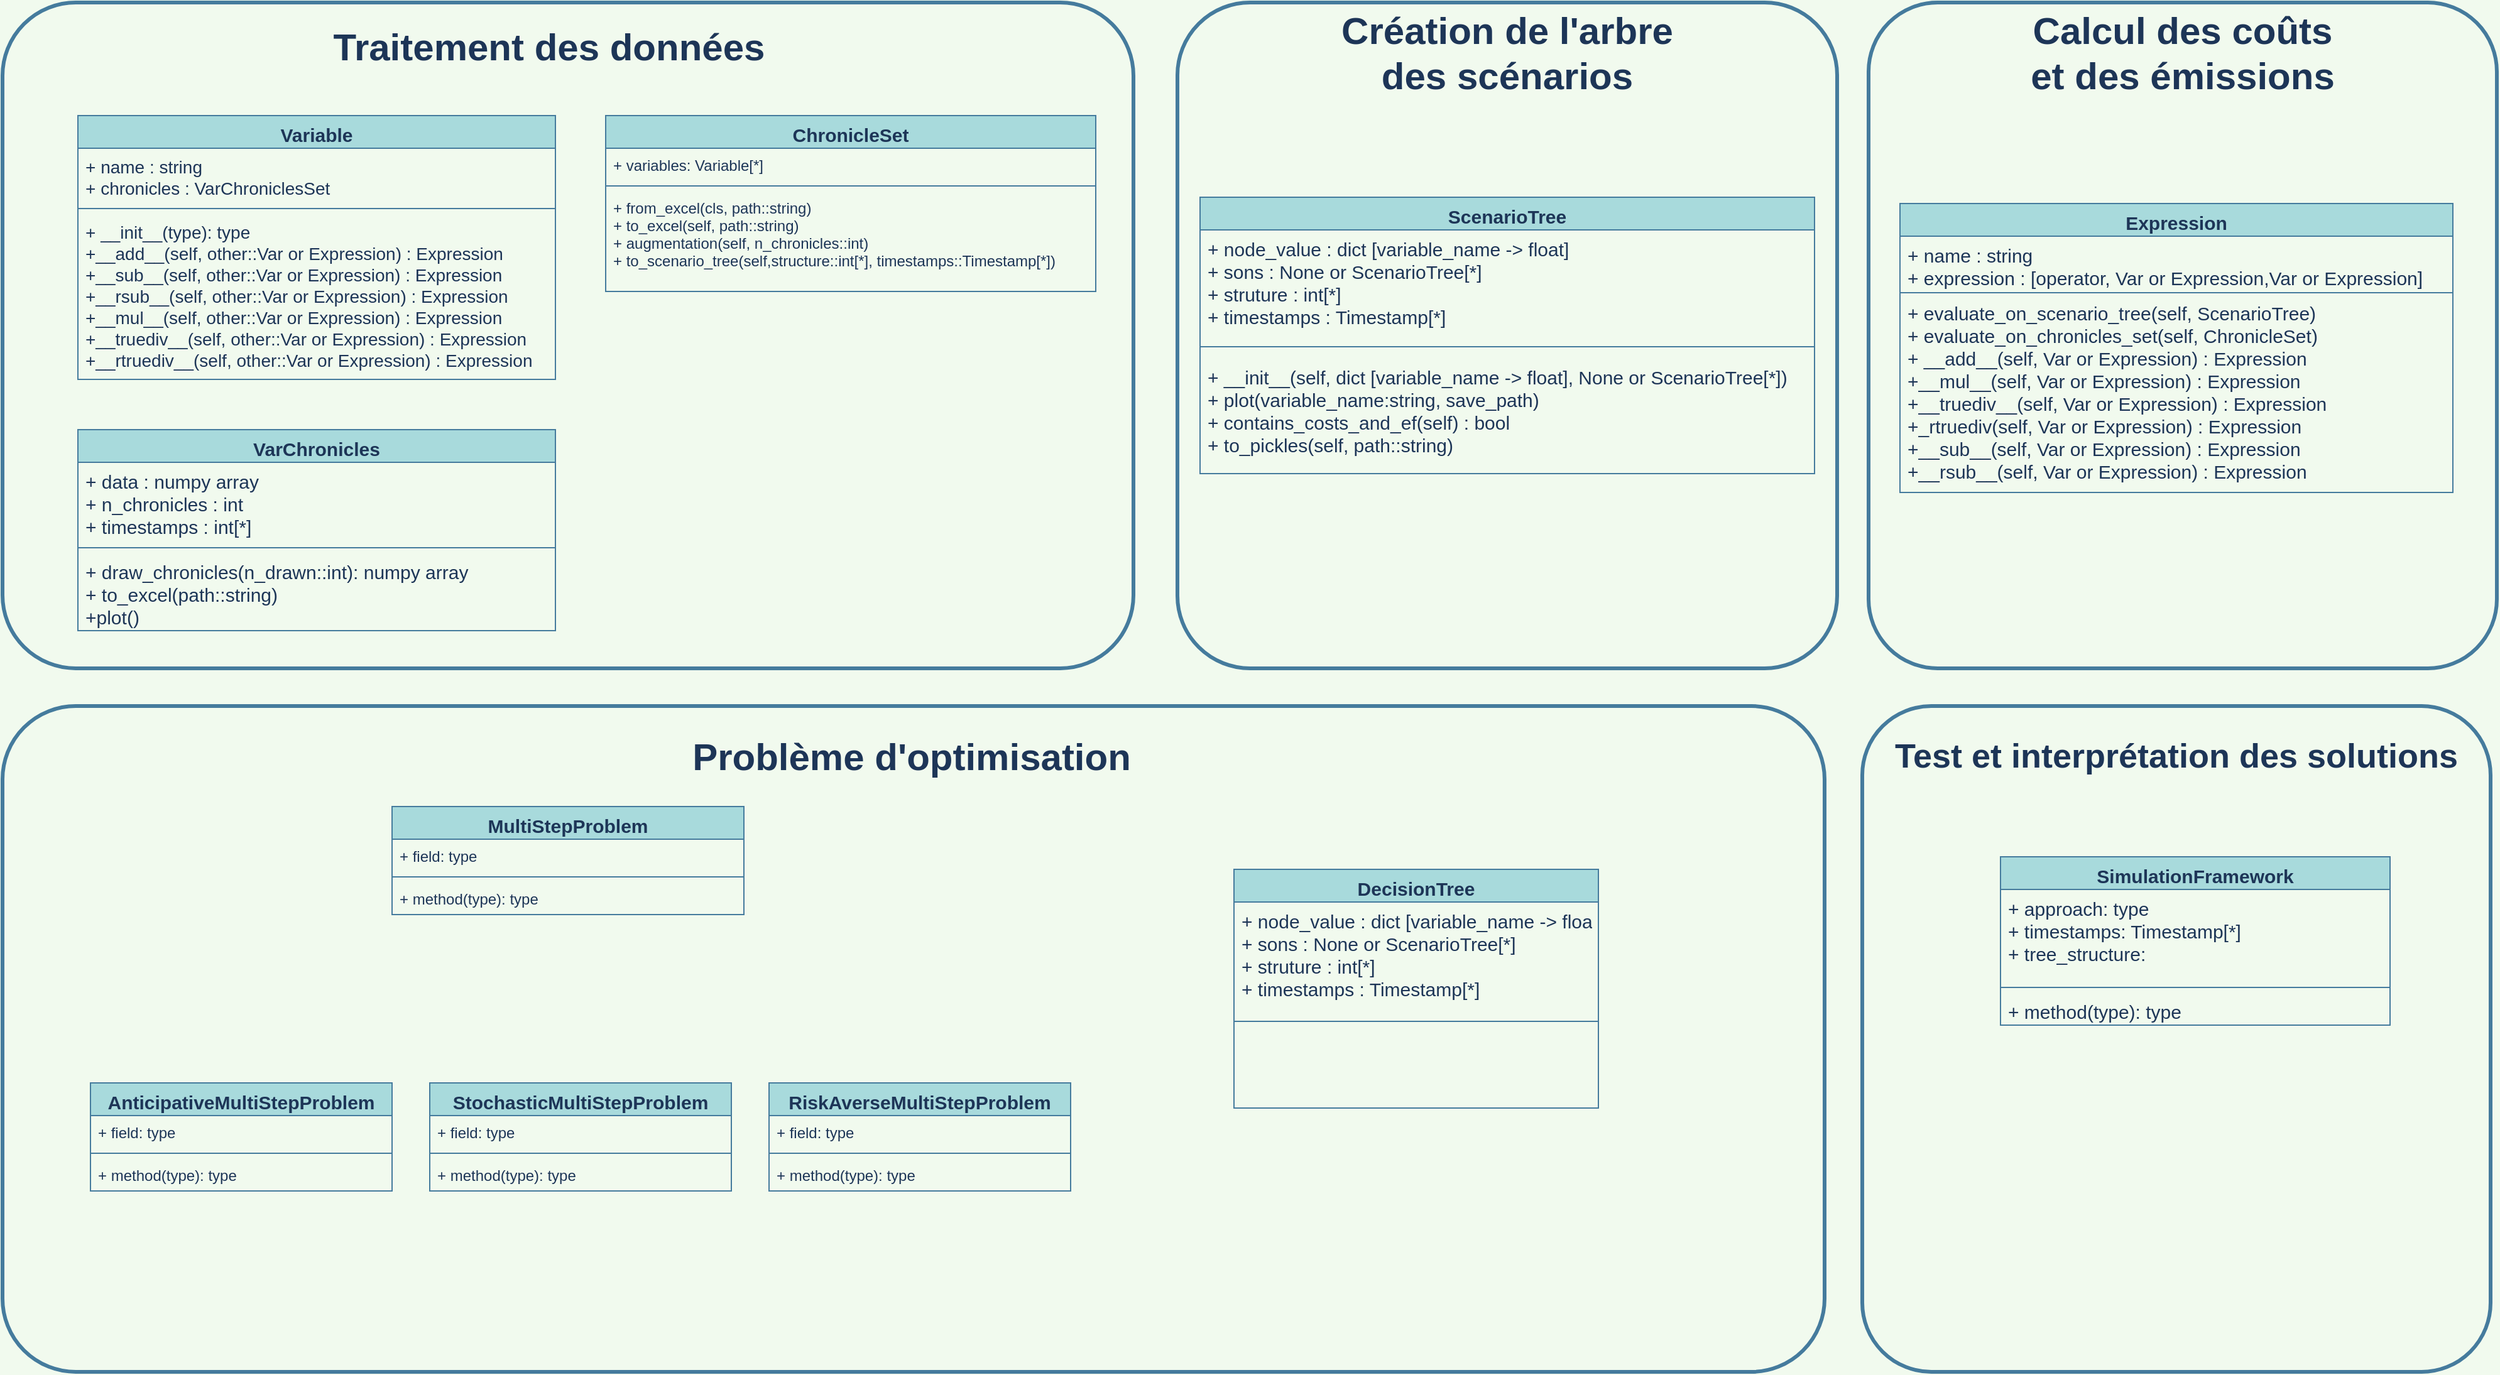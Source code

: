 <mxfile version="20.5.1" type="github">
  <diagram id="YrPUMRgpWzm4Fn-pUq0T" name="Page-1">
    <mxGraphModel dx="3351" dy="1400" grid="1" gridSize="10" guides="1" tooltips="1" connect="1" arrows="1" fold="1" page="1" pageScale="1" pageWidth="827" pageHeight="1169" background="#F1FAEE" math="0" shadow="0">
      <root>
        <mxCell id="0" />
        <mxCell id="1" parent="0" />
        <mxCell id="xvB01QNVO9UyKIm5b7mx-77" value="" style="rounded=1;whiteSpace=wrap;html=1;arcSize=11;connectable=0;allowArrows=0;strokeWidth=3;fillColor=none;strokeColor=#457B9D;pointerEvents=0;fontColor=#1D3557;" vertex="1" parent="1">
          <mxGeometry x="685" y="30.0" width="500" height="530" as="geometry" />
        </mxCell>
        <mxCell id="xvB01QNVO9UyKIm5b7mx-73" value="" style="rounded=1;whiteSpace=wrap;html=1;arcSize=11;connectable=0;allowArrows=0;strokeWidth=3;fillColor=none;strokeColor=#457B9D;pointerEvents=0;fontColor=#1D3557;" vertex="1" parent="1">
          <mxGeometry x="-800" y="30" width="900" height="530" as="geometry" />
        </mxCell>
        <mxCell id="xvB01QNVO9UyKIm5b7mx-2" value="Variable" style="swimlane;fontStyle=1;align=center;verticalAlign=top;childLayout=stackLayout;horizontal=1;startSize=26;horizontalStack=0;resizeParent=1;resizeParentMax=0;resizeLast=0;collapsible=1;marginBottom=0;fillColor=#A8DADC;strokeColor=#457B9D;fontColor=#1D3557;fontSize=15;" vertex="1" parent="1">
          <mxGeometry x="-740" y="120" width="380" height="210" as="geometry" />
        </mxCell>
        <mxCell id="xvB01QNVO9UyKIm5b7mx-3" value="+ name : string&#xa;+ chronicles : VarChroniclesSet&#xa;&#xa;" style="text;strokeColor=none;fillColor=none;align=left;verticalAlign=top;spacingLeft=4;spacingRight=4;overflow=hidden;rotatable=0;points=[[0,0.5],[1,0.5]];portConstraint=eastwest;fontSize=14;fontColor=#1D3557;" vertex="1" parent="xvB01QNVO9UyKIm5b7mx-2">
          <mxGeometry y="26" width="380" height="44" as="geometry" />
        </mxCell>
        <mxCell id="xvB01QNVO9UyKIm5b7mx-4" value="" style="line;strokeWidth=1;fillColor=none;align=left;verticalAlign=middle;spacingTop=-1;spacingLeft=3;spacingRight=3;rotatable=0;labelPosition=right;points=[];portConstraint=eastwest;strokeColor=#457B9D;fontColor=#1D3557;labelBackgroundColor=#F1FAEE;" vertex="1" parent="xvB01QNVO9UyKIm5b7mx-2">
          <mxGeometry y="70" width="380" height="8" as="geometry" />
        </mxCell>
        <mxCell id="xvB01QNVO9UyKIm5b7mx-5" value="+ __init__(type): type&#xa;+__add__(self, other::Var or Expression) : Expression&#xa;+__sub__(self, other::Var or Expression) : Expression&#xa;+__rsub__(self, other::Var or Expression) : Expression&#xa;+__mul__(self, other::Var or Expression) : Expression&#xa;+__truediv__(self, other::Var or Expression) : Expression&#xa;+__rtruediv__(self, other::Var or Expression) : Expression&#xa;" style="text;strokeColor=none;fillColor=none;align=left;verticalAlign=top;spacingLeft=4;spacingRight=4;overflow=hidden;rotatable=0;points=[[0,0.5],[1,0.5]];portConstraint=eastwest;fontSize=14;fontColor=#1D3557;" vertex="1" parent="xvB01QNVO9UyKIm5b7mx-2">
          <mxGeometry y="78" width="380" height="132" as="geometry" />
        </mxCell>
        <mxCell id="xvB01QNVO9UyKIm5b7mx-10" value="ScenarioTree" style="swimlane;fontStyle=1;align=center;verticalAlign=top;childLayout=stackLayout;horizontal=1;startSize=26;horizontalStack=0;resizeParent=1;resizeParentMax=0;resizeLast=0;collapsible=1;marginBottom=0;fillColor=#A8DADC;strokeColor=#457B9D;fontColor=#1D3557;fontSize=15;" vertex="1" parent="1">
          <mxGeometry x="153" y="185" width="489" height="220" as="geometry" />
        </mxCell>
        <mxCell id="xvB01QNVO9UyKIm5b7mx-11" value="+ node_value : dict [variable_name -&gt; float]&#xa;+ sons : None or ScenarioTree[*]&#xa;+ struture : int[*]&#xa;+ timestamps : Timestamp[*]&#xa;&#xa;&#xa;" style="text;strokeColor=none;fillColor=none;align=left;verticalAlign=top;spacingLeft=4;spacingRight=4;overflow=hidden;rotatable=0;points=[[0,0.5],[1,0.5]];portConstraint=eastwest;fontColor=#1D3557;fontSize=15;" vertex="1" parent="xvB01QNVO9UyKIm5b7mx-10">
          <mxGeometry y="26" width="489" height="84" as="geometry" />
        </mxCell>
        <mxCell id="xvB01QNVO9UyKIm5b7mx-12" value="" style="line;strokeWidth=1;fillColor=none;align=left;verticalAlign=middle;spacingTop=-1;spacingLeft=3;spacingRight=3;rotatable=0;labelPosition=right;points=[];portConstraint=eastwest;strokeColor=#457B9D;fontColor=#1D3557;labelBackgroundColor=#F1FAEE;" vertex="1" parent="xvB01QNVO9UyKIm5b7mx-10">
          <mxGeometry y="110" width="489" height="18" as="geometry" />
        </mxCell>
        <mxCell id="xvB01QNVO9UyKIm5b7mx-13" value="+ __init__(self, dict [variable_name -&gt; float], None or ScenarioTree[*])&#xa;+ plot(variable_name:string, save_path)&#xa;+ contains_costs_and_ef(self) : bool&#xa;+ to_pickles(self, path::string)&#xa;&#xa;&#xa;" style="text;strokeColor=none;fillColor=none;align=left;verticalAlign=top;spacingLeft=4;spacingRight=4;overflow=hidden;rotatable=0;points=[[0,0.5],[1,0.5]];portConstraint=eastwest;fontColor=#1D3557;fontSize=15;" vertex="1" parent="xvB01QNVO9UyKIm5b7mx-10">
          <mxGeometry y="128" width="489" height="92" as="geometry" />
        </mxCell>
        <mxCell id="xvB01QNVO9UyKIm5b7mx-32" value="Expression" style="swimlane;fontStyle=1;align=center;verticalAlign=top;childLayout=stackLayout;horizontal=1;startSize=26;horizontalStack=0;resizeParent=1;resizeParentMax=0;resizeLast=0;collapsible=1;marginBottom=0;fillColor=#A8DADC;strokeColor=#457B9D;fontColor=#1D3557;fontSize=15;" vertex="1" parent="1">
          <mxGeometry x="710" y="190.0" width="440" height="230" as="geometry" />
        </mxCell>
        <mxCell id="xvB01QNVO9UyKIm5b7mx-33" value="+ name : string&#xa;+ expression : [operator, Var or Expression,Var or Expression]" style="text;strokeColor=none;fillColor=none;align=left;verticalAlign=top;spacingLeft=4;spacingRight=4;overflow=hidden;rotatable=0;points=[[0,0.5],[1,0.5]];portConstraint=eastwest;fontColor=#1D3557;fontSize=15;" vertex="1" parent="xvB01QNVO9UyKIm5b7mx-32">
          <mxGeometry y="26" width="440" height="44" as="geometry" />
        </mxCell>
        <mxCell id="xvB01QNVO9UyKIm5b7mx-34" value="" style="line;strokeWidth=1;fillColor=none;align=left;verticalAlign=middle;spacingTop=-1;spacingLeft=3;spacingRight=3;rotatable=0;labelPosition=right;points=[];portConstraint=eastwest;strokeColor=#457B9D;fontColor=#1D3557;labelBackgroundColor=#F1FAEE;" vertex="1" parent="xvB01QNVO9UyKIm5b7mx-32">
          <mxGeometry y="70" width="440" height="2" as="geometry" />
        </mxCell>
        <mxCell id="xvB01QNVO9UyKIm5b7mx-35" value="+ evaluate_on_scenario_tree(self, ScenarioTree)&#xa;+ evaluate_on_chronicles_set(self, ChronicleSet)&#xa;+ __add__(self, Var or Expression) : Expression&#xa;+__mul__(self, Var or Expression) : Expression&#xa;+__truediv__(self, Var or Expression) : Expression&#xa;+_rtruediv(self, Var or Expression) : Expression&#xa;+__sub__(self, Var or Expression) : Expression&#xa;+__rsub__(self, Var or Expression) : Expression&#xa;&#xa;&#xa;&#xa;" style="text;strokeColor=none;fillColor=none;align=left;verticalAlign=top;spacingLeft=4;spacingRight=4;overflow=hidden;rotatable=0;points=[[0,0.5],[1,0.5]];portConstraint=eastwest;fontColor=#1D3557;fontSize=15;" vertex="1" parent="xvB01QNVO9UyKIm5b7mx-32">
          <mxGeometry y="72" width="440" height="158" as="geometry" />
        </mxCell>
        <mxCell id="xvB01QNVO9UyKIm5b7mx-37" value="VarChronicles" style="swimlane;fontStyle=1;align=center;verticalAlign=top;childLayout=stackLayout;horizontal=1;startSize=26;horizontalStack=0;resizeParent=1;resizeParentMax=0;resizeLast=0;collapsible=1;marginBottom=0;fillColor=#A8DADC;strokeColor=#457B9D;fontColor=#1D3557;fontSize=15;" vertex="1" parent="1">
          <mxGeometry x="-740" y="370" width="380" height="160" as="geometry" />
        </mxCell>
        <mxCell id="xvB01QNVO9UyKIm5b7mx-38" value="+ data : numpy array&#xa;+ n_chronicles : int&#xa;+ timestamps : int[*]" style="text;strokeColor=none;fillColor=none;align=left;verticalAlign=top;spacingLeft=4;spacingRight=4;overflow=hidden;rotatable=0;points=[[0,0.5],[1,0.5]];portConstraint=eastwest;fontColor=#1D3557;fontSize=15;" vertex="1" parent="xvB01QNVO9UyKIm5b7mx-37">
          <mxGeometry y="26" width="380" height="64" as="geometry" />
        </mxCell>
        <mxCell id="xvB01QNVO9UyKIm5b7mx-39" value="" style="line;strokeWidth=1;fillColor=none;align=left;verticalAlign=middle;spacingTop=-1;spacingLeft=3;spacingRight=3;rotatable=0;labelPosition=right;points=[];portConstraint=eastwest;strokeColor=#457B9D;fontColor=#1D3557;labelBackgroundColor=#F1FAEE;" vertex="1" parent="xvB01QNVO9UyKIm5b7mx-37">
          <mxGeometry y="90" width="380" height="8" as="geometry" />
        </mxCell>
        <mxCell id="xvB01QNVO9UyKIm5b7mx-40" value="+ draw_chronicles(n_drawn::int): numpy array&#xa;+ to_excel(path::string)&#xa;+plot()&#xa;&#xa;&#xa;" style="text;strokeColor=none;fillColor=none;align=left;verticalAlign=top;spacingLeft=4;spacingRight=4;overflow=hidden;rotatable=0;points=[[0,0.5],[1,0.5]];portConstraint=eastwest;fontColor=#1D3557;fontSize=15;" vertex="1" parent="xvB01QNVO9UyKIm5b7mx-37">
          <mxGeometry y="98" width="380" height="62" as="geometry" />
        </mxCell>
        <mxCell id="xvB01QNVO9UyKIm5b7mx-41" value="ChronicleSet" style="swimlane;fontStyle=1;align=center;verticalAlign=top;childLayout=stackLayout;horizontal=1;startSize=26;horizontalStack=0;resizeParent=1;resizeParentMax=0;resizeLast=0;collapsible=1;marginBottom=0;fillColor=#A8DADC;strokeColor=#457B9D;fontColor=#1D3557;fontSize=15;" vertex="1" parent="1">
          <mxGeometry x="-320" y="120" width="390" height="140" as="geometry" />
        </mxCell>
        <mxCell id="xvB01QNVO9UyKIm5b7mx-42" value="+ variables: Variable[*]" style="text;strokeColor=none;fillColor=none;align=left;verticalAlign=top;spacingLeft=4;spacingRight=4;overflow=hidden;rotatable=0;points=[[0,0.5],[1,0.5]];portConstraint=eastwest;fontColor=#1D3557;" vertex="1" parent="xvB01QNVO9UyKIm5b7mx-41">
          <mxGeometry y="26" width="390" height="26" as="geometry" />
        </mxCell>
        <mxCell id="xvB01QNVO9UyKIm5b7mx-43" value="" style="line;strokeWidth=1;fillColor=none;align=left;verticalAlign=middle;spacingTop=-1;spacingLeft=3;spacingRight=3;rotatable=0;labelPosition=right;points=[];portConstraint=eastwest;strokeColor=#457B9D;fontColor=#1D3557;labelBackgroundColor=#F1FAEE;" vertex="1" parent="xvB01QNVO9UyKIm5b7mx-41">
          <mxGeometry y="52" width="390" height="8" as="geometry" />
        </mxCell>
        <mxCell id="xvB01QNVO9UyKIm5b7mx-44" value="+ from_excel(cls, path::string)&#xa;+ to_excel(self, path::string)&#xa;+ augmentation(self, n_chronicles::int)&#xa;+ to_scenario_tree(self,structure::int[*], timestamps::Timestamp[*])&#xa;&#xa;&#xa;" style="text;strokeColor=none;fillColor=none;align=left;verticalAlign=top;spacingLeft=4;spacingRight=4;overflow=hidden;rotatable=0;points=[[0,0.5],[1,0.5]];portConstraint=eastwest;fontColor=#1D3557;" vertex="1" parent="xvB01QNVO9UyKIm5b7mx-41">
          <mxGeometry y="60" width="390" height="80" as="geometry" />
        </mxCell>
        <mxCell id="xvB01QNVO9UyKIm5b7mx-47" value="DecisionTree" style="swimlane;fontStyle=1;align=center;verticalAlign=top;childLayout=stackLayout;horizontal=1;startSize=26;horizontalStack=0;resizeParent=1;resizeParentMax=0;resizeLast=0;collapsible=1;marginBottom=0;fillColor=#A8DADC;strokeColor=#457B9D;fontColor=#1D3557;fontSize=15;" vertex="1" parent="1">
          <mxGeometry x="180" y="720" width="290" height="190" as="geometry" />
        </mxCell>
        <mxCell id="xvB01QNVO9UyKIm5b7mx-48" value="+ node_value : dict [variable_name -&gt; float]&#xa;+ sons : None or ScenarioTree[*]&#xa;+ struture : int[*]&#xa;+ timestamps : Timestamp[*]&#xa;&#xa;&#xa;" style="text;strokeColor=none;fillColor=none;align=left;verticalAlign=top;spacingLeft=4;spacingRight=4;overflow=hidden;rotatable=0;points=[[0,0.5],[1,0.5]];portConstraint=eastwest;fontColor=#1D3557;fontSize=15;" vertex="1" parent="xvB01QNVO9UyKIm5b7mx-47">
          <mxGeometry y="26" width="290" height="94" as="geometry" />
        </mxCell>
        <mxCell id="xvB01QNVO9UyKIm5b7mx-49" value="" style="line;strokeWidth=1;fillColor=none;align=left;verticalAlign=middle;spacingTop=-1;spacingLeft=3;spacingRight=3;rotatable=0;labelPosition=right;points=[];portConstraint=eastwest;strokeColor=#457B9D;fontColor=#1D3557;labelBackgroundColor=#F1FAEE;" vertex="1" parent="xvB01QNVO9UyKIm5b7mx-47">
          <mxGeometry y="120" width="290" height="2" as="geometry" />
        </mxCell>
        <mxCell id="xvB01QNVO9UyKIm5b7mx-50" value="&#xa;&#xa;" style="text;strokeColor=none;fillColor=none;align=left;verticalAlign=top;spacingLeft=4;spacingRight=4;overflow=hidden;rotatable=0;points=[[0,0.5],[1,0.5]];portConstraint=eastwest;fontColor=#1D3557;" vertex="1" parent="xvB01QNVO9UyKIm5b7mx-47">
          <mxGeometry y="122" width="290" height="68" as="geometry" />
        </mxCell>
        <mxCell id="xvB01QNVO9UyKIm5b7mx-53" value="MultiStepProblem" style="swimlane;fontStyle=1;align=center;verticalAlign=top;childLayout=stackLayout;horizontal=1;startSize=26;horizontalStack=0;resizeParent=1;resizeParentMax=0;resizeLast=0;collapsible=1;marginBottom=0;fillColor=#A8DADC;strokeColor=#457B9D;fontColor=#1D3557;fontSize=15;" vertex="1" parent="1">
          <mxGeometry x="-490" y="670" width="280" height="86" as="geometry" />
        </mxCell>
        <mxCell id="xvB01QNVO9UyKIm5b7mx-54" value="+ field: type" style="text;strokeColor=none;fillColor=none;align=left;verticalAlign=top;spacingLeft=4;spacingRight=4;overflow=hidden;rotatable=0;points=[[0,0.5],[1,0.5]];portConstraint=eastwest;fontColor=#1D3557;" vertex="1" parent="xvB01QNVO9UyKIm5b7mx-53">
          <mxGeometry y="26" width="280" height="26" as="geometry" />
        </mxCell>
        <mxCell id="xvB01QNVO9UyKIm5b7mx-55" value="" style="line;strokeWidth=1;fillColor=none;align=left;verticalAlign=middle;spacingTop=-1;spacingLeft=3;spacingRight=3;rotatable=0;labelPosition=right;points=[];portConstraint=eastwest;strokeColor=#457B9D;fontColor=#1D3557;labelBackgroundColor=#F1FAEE;" vertex="1" parent="xvB01QNVO9UyKIm5b7mx-53">
          <mxGeometry y="52" width="280" height="8" as="geometry" />
        </mxCell>
        <mxCell id="xvB01QNVO9UyKIm5b7mx-56" value="+ method(type): type" style="text;strokeColor=none;fillColor=none;align=left;verticalAlign=top;spacingLeft=4;spacingRight=4;overflow=hidden;rotatable=0;points=[[0,0.5],[1,0.5]];portConstraint=eastwest;fontColor=#1D3557;" vertex="1" parent="xvB01QNVO9UyKIm5b7mx-53">
          <mxGeometry y="60" width="280" height="26" as="geometry" />
        </mxCell>
        <mxCell id="xvB01QNVO9UyKIm5b7mx-57" value="StochasticMultiStepProblem" style="swimlane;fontStyle=1;align=center;verticalAlign=top;childLayout=stackLayout;horizontal=1;startSize=26;horizontalStack=0;resizeParent=1;resizeParentMax=0;resizeLast=0;collapsible=1;marginBottom=0;fillColor=#A8DADC;strokeColor=#457B9D;fontColor=#1D3557;fontSize=15;" vertex="1" parent="1">
          <mxGeometry x="-460" y="890" width="240" height="86" as="geometry" />
        </mxCell>
        <mxCell id="xvB01QNVO9UyKIm5b7mx-58" value="+ field: type" style="text;strokeColor=none;fillColor=none;align=left;verticalAlign=top;spacingLeft=4;spacingRight=4;overflow=hidden;rotatable=0;points=[[0,0.5],[1,0.5]];portConstraint=eastwest;fontColor=#1D3557;" vertex="1" parent="xvB01QNVO9UyKIm5b7mx-57">
          <mxGeometry y="26" width="240" height="26" as="geometry" />
        </mxCell>
        <mxCell id="xvB01QNVO9UyKIm5b7mx-59" value="" style="line;strokeWidth=1;fillColor=none;align=left;verticalAlign=middle;spacingTop=-1;spacingLeft=3;spacingRight=3;rotatable=0;labelPosition=right;points=[];portConstraint=eastwest;strokeColor=#457B9D;fontColor=#1D3557;labelBackgroundColor=#F1FAEE;" vertex="1" parent="xvB01QNVO9UyKIm5b7mx-57">
          <mxGeometry y="52" width="240" height="8" as="geometry" />
        </mxCell>
        <mxCell id="xvB01QNVO9UyKIm5b7mx-60" value="+ method(type): type" style="text;strokeColor=none;fillColor=none;align=left;verticalAlign=top;spacingLeft=4;spacingRight=4;overflow=hidden;rotatable=0;points=[[0,0.5],[1,0.5]];portConstraint=eastwest;fontColor=#1D3557;" vertex="1" parent="xvB01QNVO9UyKIm5b7mx-57">
          <mxGeometry y="60" width="240" height="26" as="geometry" />
        </mxCell>
        <mxCell id="xvB01QNVO9UyKIm5b7mx-61" value="AnticipativeMultiStepProblem" style="swimlane;fontStyle=1;align=center;verticalAlign=top;childLayout=stackLayout;horizontal=1;startSize=26;horizontalStack=0;resizeParent=1;resizeParentMax=0;resizeLast=0;collapsible=1;marginBottom=0;fillColor=#A8DADC;strokeColor=#457B9D;fontColor=#1D3557;fontSize=15;" vertex="1" parent="1">
          <mxGeometry x="-730" y="890" width="240" height="86" as="geometry" />
        </mxCell>
        <mxCell id="xvB01QNVO9UyKIm5b7mx-62" value="+ field: type" style="text;strokeColor=none;fillColor=none;align=left;verticalAlign=top;spacingLeft=4;spacingRight=4;overflow=hidden;rotatable=0;points=[[0,0.5],[1,0.5]];portConstraint=eastwest;fontColor=#1D3557;" vertex="1" parent="xvB01QNVO9UyKIm5b7mx-61">
          <mxGeometry y="26" width="240" height="26" as="geometry" />
        </mxCell>
        <mxCell id="xvB01QNVO9UyKIm5b7mx-63" value="" style="line;strokeWidth=1;fillColor=none;align=left;verticalAlign=middle;spacingTop=-1;spacingLeft=3;spacingRight=3;rotatable=0;labelPosition=right;points=[];portConstraint=eastwest;strokeColor=#457B9D;fontColor=#1D3557;labelBackgroundColor=#F1FAEE;" vertex="1" parent="xvB01QNVO9UyKIm5b7mx-61">
          <mxGeometry y="52" width="240" height="8" as="geometry" />
        </mxCell>
        <mxCell id="xvB01QNVO9UyKIm5b7mx-64" value="+ method(type): type" style="text;strokeColor=none;fillColor=none;align=left;verticalAlign=top;spacingLeft=4;spacingRight=4;overflow=hidden;rotatable=0;points=[[0,0.5],[1,0.5]];portConstraint=eastwest;fontColor=#1D3557;" vertex="1" parent="xvB01QNVO9UyKIm5b7mx-61">
          <mxGeometry y="60" width="240" height="26" as="geometry" />
        </mxCell>
        <mxCell id="xvB01QNVO9UyKIm5b7mx-65" value="RiskAverseMultiStepProblem" style="swimlane;fontStyle=1;align=center;verticalAlign=top;childLayout=stackLayout;horizontal=1;startSize=26;horizontalStack=0;resizeParent=1;resizeParentMax=0;resizeLast=0;collapsible=1;marginBottom=0;fillColor=#A8DADC;strokeColor=#457B9D;fontColor=#1D3557;fontSize=15;" vertex="1" parent="1">
          <mxGeometry x="-190" y="890" width="240" height="86" as="geometry" />
        </mxCell>
        <mxCell id="xvB01QNVO9UyKIm5b7mx-66" value="+ field: type" style="text;strokeColor=none;fillColor=none;align=left;verticalAlign=top;spacingLeft=4;spacingRight=4;overflow=hidden;rotatable=0;points=[[0,0.5],[1,0.5]];portConstraint=eastwest;fontColor=#1D3557;" vertex="1" parent="xvB01QNVO9UyKIm5b7mx-65">
          <mxGeometry y="26" width="240" height="26" as="geometry" />
        </mxCell>
        <mxCell id="xvB01QNVO9UyKIm5b7mx-67" value="" style="line;strokeWidth=1;fillColor=none;align=left;verticalAlign=middle;spacingTop=-1;spacingLeft=3;spacingRight=3;rotatable=0;labelPosition=right;points=[];portConstraint=eastwest;strokeColor=#457B9D;fontColor=#1D3557;labelBackgroundColor=#F1FAEE;" vertex="1" parent="xvB01QNVO9UyKIm5b7mx-65">
          <mxGeometry y="52" width="240" height="8" as="geometry" />
        </mxCell>
        <mxCell id="xvB01QNVO9UyKIm5b7mx-68" value="+ method(type): type" style="text;strokeColor=none;fillColor=none;align=left;verticalAlign=top;spacingLeft=4;spacingRight=4;overflow=hidden;rotatable=0;points=[[0,0.5],[1,0.5]];portConstraint=eastwest;fontColor=#1D3557;" vertex="1" parent="xvB01QNVO9UyKIm5b7mx-65">
          <mxGeometry y="60" width="240" height="26" as="geometry" />
        </mxCell>
        <mxCell id="xvB01QNVO9UyKIm5b7mx-69" value="SimulationFramework" style="swimlane;fontStyle=1;align=center;verticalAlign=top;childLayout=stackLayout;horizontal=1;startSize=26;horizontalStack=0;resizeParent=1;resizeParentMax=0;resizeLast=0;collapsible=1;marginBottom=0;fillColor=#A8DADC;strokeColor=#457B9D;fontColor=#1D3557;fontSize=15;" vertex="1" parent="1">
          <mxGeometry x="790" y="710" width="310" height="134" as="geometry" />
        </mxCell>
        <mxCell id="xvB01QNVO9UyKIm5b7mx-70" value="+ approach: type&#xa;+ timestamps: Timestamp[*]&#xa;+ tree_structure: &#xa;" style="text;strokeColor=none;fillColor=none;align=left;verticalAlign=top;spacingLeft=4;spacingRight=4;overflow=hidden;rotatable=0;points=[[0,0.5],[1,0.5]];portConstraint=eastwest;fontColor=#1D3557;fontSize=15;" vertex="1" parent="xvB01QNVO9UyKIm5b7mx-69">
          <mxGeometry y="26" width="310" height="74" as="geometry" />
        </mxCell>
        <mxCell id="xvB01QNVO9UyKIm5b7mx-71" value="" style="line;strokeWidth=1;fillColor=none;align=left;verticalAlign=middle;spacingTop=-1;spacingLeft=3;spacingRight=3;rotatable=0;labelPosition=right;points=[];portConstraint=eastwest;strokeColor=#457B9D;fontColor=#1D3557;labelBackgroundColor=#F1FAEE;" vertex="1" parent="xvB01QNVO9UyKIm5b7mx-69">
          <mxGeometry y="100" width="310" height="8" as="geometry" />
        </mxCell>
        <mxCell id="xvB01QNVO9UyKIm5b7mx-72" value="+ method(type): type" style="text;strokeColor=none;fillColor=none;align=left;verticalAlign=top;spacingLeft=4;spacingRight=4;overflow=hidden;rotatable=0;points=[[0,0.5],[1,0.5]];portConstraint=eastwest;fontColor=#1D3557;fontSize=15;" vertex="1" parent="xvB01QNVO9UyKIm5b7mx-69">
          <mxGeometry y="108" width="310" height="26" as="geometry" />
        </mxCell>
        <mxCell id="xvB01QNVO9UyKIm5b7mx-74" value="&lt;b&gt;&lt;font style=&quot;font-size: 30px;&quot;&gt;Traitement des données&lt;/font&gt;&lt;/b&gt;" style="text;html=1;strokeColor=none;fillColor=none;align=center;verticalAlign=middle;whiteSpace=wrap;rounded=0;strokeWidth=3;fontColor=#1D3557;" vertex="1" parent="1">
          <mxGeometry x="-610" y="50" width="490" height="30" as="geometry" />
        </mxCell>
        <mxCell id="xvB01QNVO9UyKIm5b7mx-75" value="" style="rounded=1;whiteSpace=wrap;html=1;arcSize=11;connectable=0;allowArrows=0;strokeWidth=3;fillColor=none;strokeColor=#457B9D;pointerEvents=0;fontColor=#1D3557;" vertex="1" parent="1">
          <mxGeometry x="135" y="30" width="525" height="530" as="geometry" />
        </mxCell>
        <mxCell id="xvB01QNVO9UyKIm5b7mx-76" value="&lt;div style=&quot;font-size: 30px;&quot;&gt;&lt;font style=&quot;font-size: 30px;&quot;&gt;&lt;b&gt;&lt;font style=&quot;font-size: 30px;&quot;&gt;Création de l&#39;arbre&lt;/font&gt;&lt;/b&gt;&lt;/font&gt;&lt;/div&gt;&lt;div style=&quot;font-size: 30px;&quot;&gt;&lt;font style=&quot;font-size: 30px;&quot;&gt;&lt;b&gt;&lt;font style=&quot;font-size: 30px;&quot;&gt;des scénarios&lt;br&gt;&lt;/font&gt;&lt;/b&gt;&lt;/font&gt;&lt;/div&gt;" style="text;html=1;strokeColor=none;fillColor=none;align=center;verticalAlign=middle;whiteSpace=wrap;rounded=0;strokeWidth=3;fontColor=#1D3557;" vertex="1" parent="1">
          <mxGeometry x="135" y="30" width="525" height="80" as="geometry" />
        </mxCell>
        <mxCell id="xvB01QNVO9UyKIm5b7mx-78" value="&lt;div&gt;&lt;font style=&quot;font-size: 30px;&quot;&gt;&lt;b&gt;Calcul des coûts &lt;br&gt;&lt;/b&gt;&lt;/font&gt;&lt;/div&gt;&lt;div&gt;&lt;font style=&quot;font-size: 30px;&quot;&gt;&lt;b&gt;et des émissions&lt;/b&gt;&lt;/font&gt;&lt;/div&gt;" style="text;html=1;strokeColor=none;fillColor=none;align=center;verticalAlign=middle;whiteSpace=wrap;rounded=0;strokeWidth=3;fontColor=#1D3557;" vertex="1" parent="1">
          <mxGeometry x="685" y="30.0" width="500" height="80" as="geometry" />
        </mxCell>
        <mxCell id="xvB01QNVO9UyKIm5b7mx-79" value="" style="rounded=1;whiteSpace=wrap;html=1;arcSize=11;connectable=0;allowArrows=0;strokeWidth=3;fillColor=none;strokeColor=#457B9D;pointerEvents=0;fontColor=#1D3557;" vertex="1" parent="1">
          <mxGeometry x="-800" y="590" width="1450" height="530" as="geometry" />
        </mxCell>
        <mxCell id="xvB01QNVO9UyKIm5b7mx-80" value="&lt;div style=&quot;font-size: 30px;&quot;&gt;&lt;font style=&quot;font-size: 30px;&quot;&gt;&lt;b&gt;&lt;font style=&quot;font-size: 30px;&quot;&gt;Problème d&#39;optimisation&lt;br&gt;&lt;/font&gt;&lt;/b&gt;&lt;/font&gt;&lt;/div&gt;" style="text;html=1;strokeColor=none;fillColor=none;align=center;verticalAlign=middle;whiteSpace=wrap;rounded=0;strokeWidth=3;fontColor=#1D3557;" vertex="1" parent="1">
          <mxGeometry x="-800" y="590" width="1447" height="80" as="geometry" />
        </mxCell>
        <mxCell id="xvB01QNVO9UyKIm5b7mx-81" value="" style="rounded=1;whiteSpace=wrap;html=1;arcSize=11;connectable=0;allowArrows=0;strokeWidth=3;fillColor=none;strokeColor=#457B9D;pointerEvents=0;fontColor=#1D3557;" vertex="1" parent="1">
          <mxGeometry x="680" y="590" width="500" height="530" as="geometry" />
        </mxCell>
        <mxCell id="xvB01QNVO9UyKIm5b7mx-86" value="&lt;font style=&quot;font-size: 27px;&quot;&gt;&lt;b&gt;Test et interprétation des solutions&lt;/b&gt;&lt;/font&gt;" style="text;html=1;strokeColor=none;fillColor=none;align=center;verticalAlign=middle;whiteSpace=wrap;rounded=0;strokeWidth=3;fontColor=#1D3557;" vertex="1" parent="1">
          <mxGeometry x="680" y="590" width="500" height="80" as="geometry" />
        </mxCell>
      </root>
    </mxGraphModel>
  </diagram>
</mxfile>
